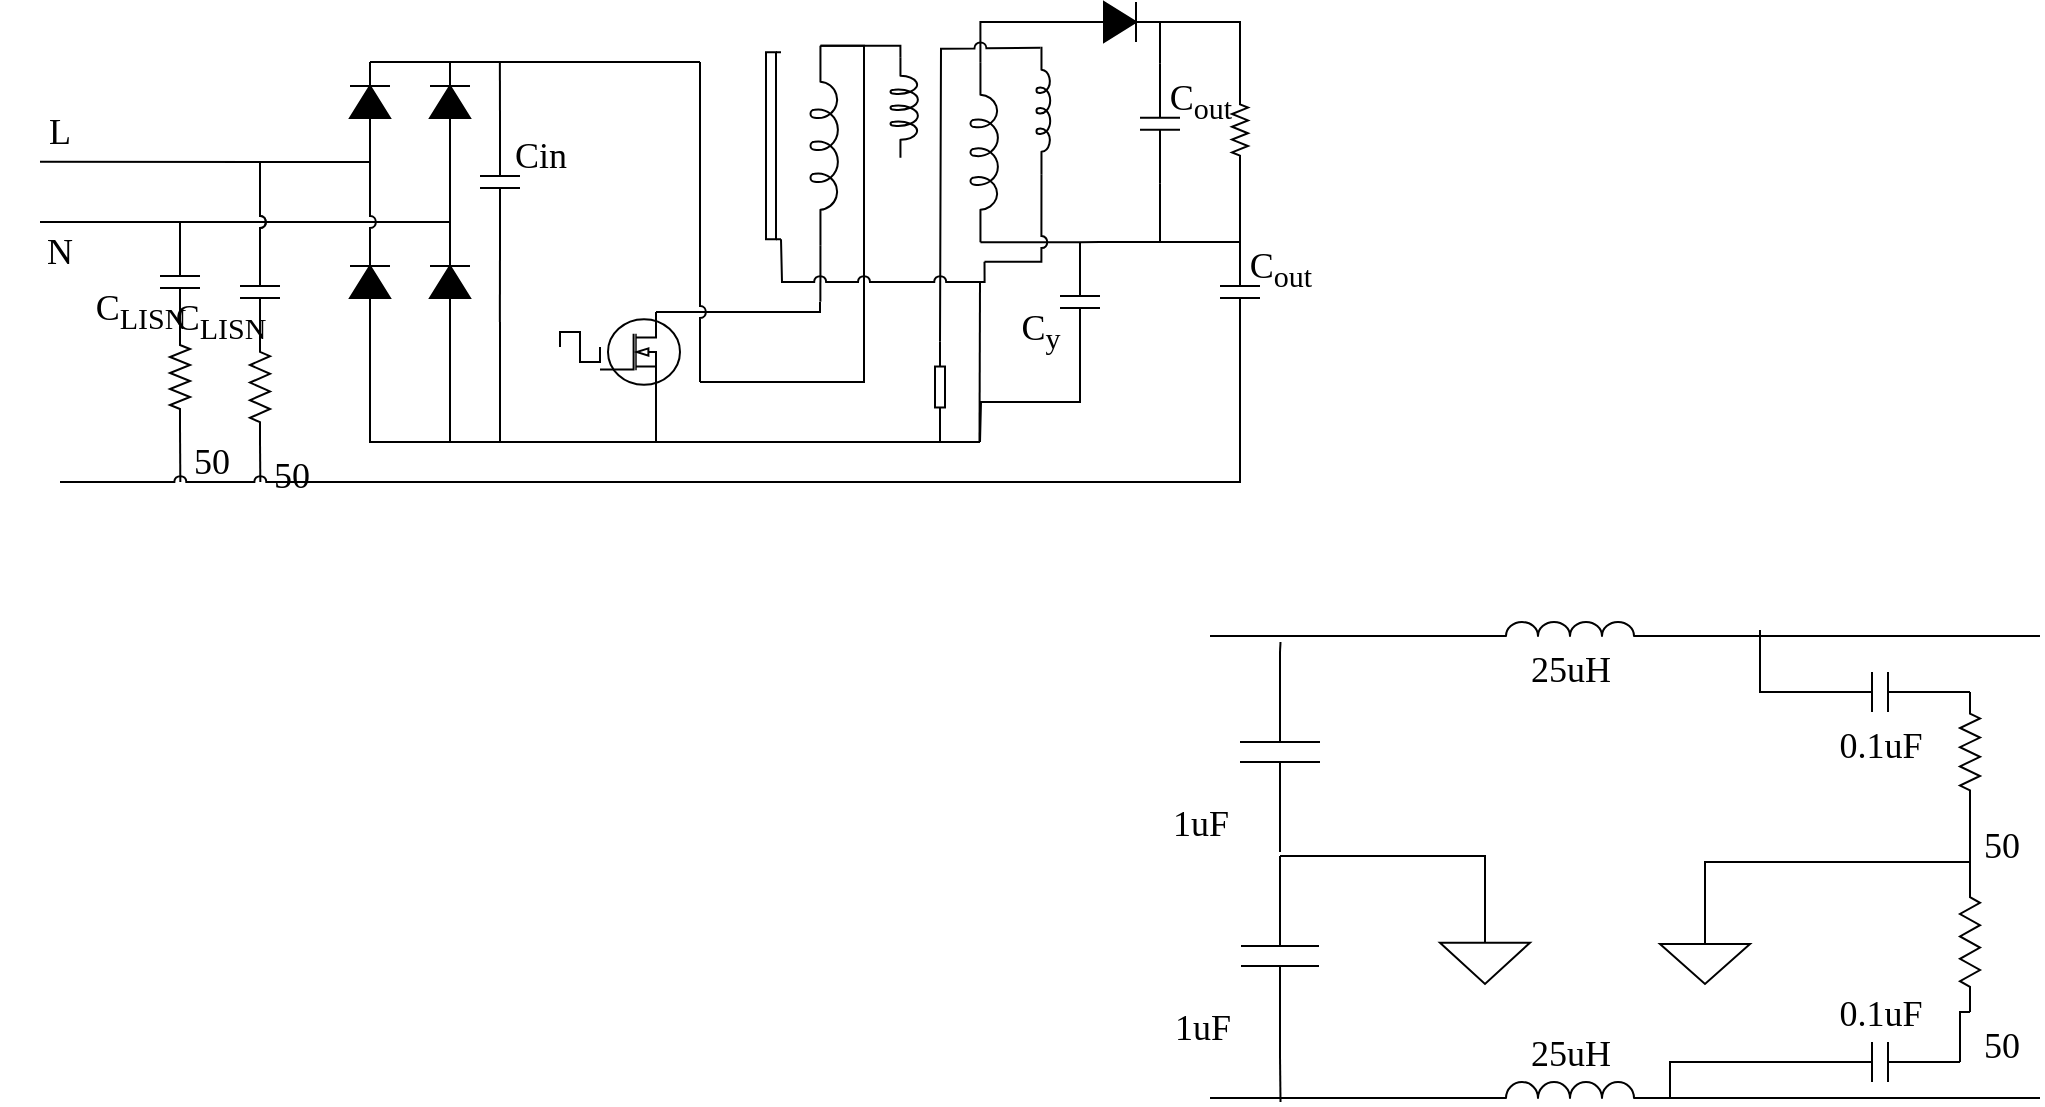 <mxfile version="16.0.3" type="github"><diagram name="Page-1" id="7e0a89b8-554c-2b80-1dc8-d5c74ca68de4"><mxGraphModel dx="1160" dy="646" grid="1" gridSize="10" guides="1" tooltips="1" connect="1" arrows="1" fold="1" page="1" pageScale="1" pageWidth="1100" pageHeight="850" background="none" math="0" shadow="0"><root><mxCell id="0"/><mxCell id="1" parent="0"/><mxCell id="feGtU5ZcAYylaaCtLsXj-39" style="edgeStyle=orthogonalEdgeStyle;rounded=0;orthogonalLoop=1;jettySize=auto;html=1;exitX=0;exitY=0.5;exitDx=0;exitDy=0;exitPerimeter=0;entryX=0;entryY=0.5;entryDx=0;entryDy=0;entryPerimeter=0;endArrow=none;endFill=0;fontFamily=Times New Roman;fontSize=18;horizontal=0;labelPosition=center;verticalLabelPosition=top;align=center;verticalAlign=bottom;" edge="1" parent="1" target="feGtU5ZcAYylaaCtLsXj-42"><mxGeometry relative="1" as="geometry"><mxPoint x="1010" y="445" as="sourcePoint"/></mxGeometry></mxCell><mxCell id="feGtU5ZcAYylaaCtLsXj-65" style="edgeStyle=orthogonalEdgeStyle;rounded=0;orthogonalLoop=1;jettySize=auto;html=1;exitX=1;exitY=0.5;exitDx=0;exitDy=0;exitPerimeter=0;fontFamily=Times New Roman;fontSize=18;endArrow=none;endFill=0;labelPosition=center;verticalLabelPosition=top;align=center;verticalAlign=bottom;" edge="1" parent="1"><mxGeometry relative="1" as="geometry"><mxPoint x="910" y="414" as="targetPoint"/><mxPoint x="930" y="445" as="sourcePoint"/><Array as="points"><mxPoint x="910" y="445"/><mxPoint x="910" y="421"/></Array></mxGeometry></mxCell><mxCell id="feGtU5ZcAYylaaCtLsXj-41" style="edgeStyle=orthogonalEdgeStyle;rounded=0;orthogonalLoop=1;jettySize=auto;html=1;exitX=1;exitY=0.5;exitDx=0;exitDy=0;exitPerimeter=0;entryX=0;entryY=0.5;entryDx=0;entryDy=0;entryPerimeter=0;endArrow=none;endFill=0;fontFamily=Times New Roman;fontSize=18;horizontal=0;labelPosition=center;verticalLabelPosition=top;align=center;verticalAlign=bottom;" edge="1" parent="1" source="feGtU5ZcAYylaaCtLsXj-42" target="feGtU5ZcAYylaaCtLsXj-44"><mxGeometry relative="1" as="geometry"/></mxCell><mxCell id="feGtU5ZcAYylaaCtLsXj-42" value="50" style="pointerEvents=1;verticalLabelPosition=bottom;shadow=0;dashed=0;align=left;html=1;verticalAlign=top;shape=mxgraph.electrical.resistors.resistor_2;rotation=90;fontFamily=Times New Roman;fontSize=18;labelPosition=right;horizontal=0;" vertex="1" parent="1"><mxGeometry x="985" y="470" width="60" height="10" as="geometry"/></mxCell><mxCell id="feGtU5ZcAYylaaCtLsXj-43" style="edgeStyle=orthogonalEdgeStyle;rounded=0;orthogonalLoop=1;jettySize=auto;html=1;exitX=1;exitY=0.5;exitDx=0;exitDy=0;exitPerimeter=0;entryX=0;entryY=0.5;entryDx=0;entryDy=0;entryPerimeter=0;endArrow=none;endFill=0;fontFamily=Times New Roman;fontSize=18;horizontal=0;labelPosition=center;verticalLabelPosition=top;align=center;verticalAlign=bottom;" edge="1" parent="1" source="feGtU5ZcAYylaaCtLsXj-44"><mxGeometry relative="1" as="geometry"><mxPoint x="1010" y="630" as="targetPoint"/></mxGeometry></mxCell><mxCell id="feGtU5ZcAYylaaCtLsXj-44" value="50" style="pointerEvents=1;verticalLabelPosition=bottom;shadow=0;dashed=0;align=left;html=1;verticalAlign=top;shape=mxgraph.electrical.resistors.resistor_2;rotation=90;fontFamily=Times New Roman;fontSize=18;horizontal=0;labelPosition=right;" vertex="1" parent="1"><mxGeometry x="980" y="565" width="70" height="10" as="geometry"/></mxCell><mxCell id="feGtU5ZcAYylaaCtLsXj-45" style="edgeStyle=orthogonalEdgeStyle;rounded=0;orthogonalLoop=1;jettySize=auto;html=1;exitX=1;exitY=1;exitDx=0;exitDy=0;exitPerimeter=0;entryX=1;entryY=0.5;entryDx=0;entryDy=0;entryPerimeter=0;endArrow=none;endFill=0;fontFamily=Times New Roman;fontSize=18;labelPosition=center;verticalLabelPosition=top;align=center;verticalAlign=bottom;" edge="1" parent="1" source="feGtU5ZcAYylaaCtLsXj-48"><mxGeometry relative="1" as="geometry"><Array as="points"><mxPoint x="865" y="630"/></Array><mxPoint x="930" y="630" as="targetPoint"/></mxGeometry></mxCell><mxCell id="feGtU5ZcAYylaaCtLsXj-47" style="edgeStyle=orthogonalEdgeStyle;rounded=0;orthogonalLoop=1;jettySize=auto;html=1;fontFamily=Times New Roman;fontSize=18;endArrow=none;endFill=0;labelPosition=center;verticalLabelPosition=top;align=center;verticalAlign=bottom;" edge="1" parent="1"><mxGeometry relative="1" as="geometry"><mxPoint x="635" y="648" as="targetPoint"/><Array as="points"/><mxPoint x="750" y="648" as="sourcePoint"/></mxGeometry></mxCell><mxCell id="feGtU5ZcAYylaaCtLsXj-67" style="edgeStyle=orthogonalEdgeStyle;rounded=0;orthogonalLoop=1;jettySize=auto;html=1;exitX=0;exitY=1;exitDx=0;exitDy=0;exitPerimeter=0;fontFamily=Times New Roman;fontSize=18;endArrow=none;endFill=0;labelPosition=center;verticalLabelPosition=top;align=center;verticalAlign=bottom;" edge="1" parent="1" source="feGtU5ZcAYylaaCtLsXj-48"><mxGeometry relative="1" as="geometry"><mxPoint x="750" y="648.174" as="targetPoint"/></mxGeometry></mxCell><mxCell id="feGtU5ZcAYylaaCtLsXj-71" style="edgeStyle=orthogonalEdgeStyle;rounded=0;orthogonalLoop=1;jettySize=auto;html=1;exitX=1;exitY=1;exitDx=0;exitDy=0;exitPerimeter=0;fontFamily=Times New Roman;fontSize=18;endArrow=none;endFill=0;labelPosition=center;verticalLabelPosition=top;align=center;verticalAlign=bottom;" edge="1" parent="1" source="feGtU5ZcAYylaaCtLsXj-48"><mxGeometry relative="1" as="geometry"><mxPoint x="1050" y="648" as="targetPoint"/><Array as="points"><mxPoint x="1050" y="648"/></Array></mxGeometry></mxCell><mxCell id="feGtU5ZcAYylaaCtLsXj-48" value="25uH" style="pointerEvents=1;verticalLabelPosition=top;shadow=0;dashed=0;align=center;html=1;verticalAlign=bottom;shape=mxgraph.electrical.inductors.inductor_3;fontFamily=Times New Roman;fontSize=18;rotation=0;labelPosition=center;" vertex="1" parent="1"><mxGeometry x="765" y="640" width="100" height="8" as="geometry"/></mxCell><mxCell id="feGtU5ZcAYylaaCtLsXj-49" style="edgeStyle=orthogonalEdgeStyle;rounded=0;orthogonalLoop=1;jettySize=auto;html=1;exitX=1;exitY=1;exitDx=0;exitDy=0;exitPerimeter=0;entryX=0;entryY=0.5;entryDx=0;entryDy=0;entryPerimeter=0;endArrow=none;endFill=0;fontFamily=Times New Roman;fontSize=18;labelPosition=center;verticalLabelPosition=top;align=center;verticalAlign=bottom;" edge="1" parent="1" source="feGtU5ZcAYylaaCtLsXj-52"><mxGeometry relative="1" as="geometry"><Array as="points"><mxPoint x="885" y="417"/></Array><mxPoint x="955" y="417" as="targetPoint"/></mxGeometry></mxCell><mxCell id="feGtU5ZcAYylaaCtLsXj-51" style="edgeStyle=orthogonalEdgeStyle;rounded=0;orthogonalLoop=1;jettySize=auto;html=1;exitX=0;exitY=1;exitDx=0;exitDy=0;exitPerimeter=0;fontFamily=Times New Roman;fontSize=18;endArrow=none;endFill=0;labelPosition=center;verticalLabelPosition=top;align=center;verticalAlign=bottom;" edge="1" parent="1" source="feGtU5ZcAYylaaCtLsXj-52"><mxGeometry relative="1" as="geometry"><mxPoint x="635" y="417" as="targetPoint"/><Array as="points"><mxPoint x="725" y="417"/><mxPoint x="725" y="417"/></Array></mxGeometry></mxCell><mxCell id="feGtU5ZcAYylaaCtLsXj-52" value="25uH" style="pointerEvents=1;verticalLabelPosition=bottom;shadow=0;dashed=0;align=center;html=1;verticalAlign=top;shape=mxgraph.electrical.inductors.inductor_3;fontFamily=Times New Roman;fontSize=18;labelPosition=center;" vertex="1" parent="1"><mxGeometry x="765" y="410" width="100" height="7" as="geometry"/></mxCell><mxCell id="feGtU5ZcAYylaaCtLsXj-56" style="edgeStyle=orthogonalEdgeStyle;rounded=0;orthogonalLoop=1;jettySize=auto;html=1;exitX=0;exitY=0.5;exitDx=0;exitDy=0;exitPerimeter=0;endArrow=none;endFill=0;fontFamily=Times New Roman;fontSize=18;entryX=0.5;entryY=0;entryDx=0;entryDy=0;entryPerimeter=0;labelPosition=center;verticalLabelPosition=top;align=center;verticalAlign=bottom;" edge="1" parent="1" source="feGtU5ZcAYylaaCtLsXj-64" target="feGtU5ZcAYylaaCtLsXj-59"><mxGeometry relative="1" as="geometry"><mxPoint x="955" y="517" as="sourcePoint"/><mxPoint x="800" y="560" as="targetPoint"/><Array as="points"><mxPoint x="773" y="527"/></Array></mxGeometry></mxCell><mxCell id="feGtU5ZcAYylaaCtLsXj-57" style="edgeStyle=orthogonalEdgeStyle;rounded=0;orthogonalLoop=1;jettySize=auto;html=1;exitX=0;exitY=0.5;exitDx=0;exitDy=0;exitPerimeter=0;endArrow=none;endFill=0;fontFamily=Times New Roman;fontSize=18;horizontal=0;labelPosition=center;verticalLabelPosition=top;align=center;verticalAlign=bottom;" edge="1" parent="1"><mxGeometry relative="1" as="geometry"><mxPoint x="1050" y="417" as="targetPoint"/><mxPoint x="955" y="417" as="sourcePoint"/></mxGeometry></mxCell><mxCell id="feGtU5ZcAYylaaCtLsXj-59" value="" style="pointerEvents=1;verticalLabelPosition=top;shadow=0;dashed=0;align=center;html=1;verticalAlign=bottom;shape=mxgraph.electrical.signal_sources.signal_ground;fontFamily=Times New Roman;fontSize=18;labelPosition=center;" vertex="1" parent="1"><mxGeometry x="750" y="560" width="45" height="31" as="geometry"/></mxCell><mxCell id="feGtU5ZcAYylaaCtLsXj-70" style="edgeStyle=orthogonalEdgeStyle;rounded=0;orthogonalLoop=1;jettySize=auto;html=1;exitX=0.5;exitY=0;exitDx=0;exitDy=0;exitPerimeter=0;entryX=0;entryY=0.5;entryDx=0;entryDy=0;entryPerimeter=0;fontFamily=Times New Roman;fontSize=18;endArrow=none;endFill=0;labelPosition=center;verticalLabelPosition=top;align=center;verticalAlign=bottom;" edge="1" parent="1" source="feGtU5ZcAYylaaCtLsXj-61" target="feGtU5ZcAYylaaCtLsXj-44"><mxGeometry relative="1" as="geometry"><Array as="points"><mxPoint x="883" y="530"/><mxPoint x="1015" y="530"/></Array></mxGeometry></mxCell><mxCell id="feGtU5ZcAYylaaCtLsXj-61" value="" style="pointerEvents=1;verticalLabelPosition=top;shadow=0;dashed=0;align=center;html=1;verticalAlign=bottom;shape=mxgraph.electrical.signal_sources.signal_ground;fontFamily=Times New Roman;fontSize=18;labelPosition=center;" vertex="1" parent="1"><mxGeometry x="860" y="561" width="45" height="30" as="geometry"/></mxCell><mxCell id="feGtU5ZcAYylaaCtLsXj-69" style="edgeStyle=orthogonalEdgeStyle;rounded=0;orthogonalLoop=1;jettySize=auto;html=1;exitX=0;exitY=0.5;exitDx=0;exitDy=0;exitPerimeter=0;fontFamily=Times New Roman;fontSize=18;endArrow=none;endFill=0;labelPosition=center;verticalLabelPosition=top;align=center;verticalAlign=bottom;" edge="1" parent="1" source="feGtU5ZcAYylaaCtLsXj-63"><mxGeometry relative="1" as="geometry"><mxPoint x="670.261" y="420" as="targetPoint"/></mxGeometry></mxCell><mxCell id="feGtU5ZcAYylaaCtLsXj-63" value="1uF" style="pointerEvents=1;verticalLabelPosition=top;shadow=0;dashed=0;align=center;html=1;verticalAlign=bottom;shape=mxgraph.electrical.capacitors.capacitor_1;rotation=90;horizontal=0;labelPosition=center;fontFamily=Times New Roman;fontSize=18;" vertex="1" parent="1"><mxGeometry x="620" y="455" width="100" height="40" as="geometry"/></mxCell><mxCell id="feGtU5ZcAYylaaCtLsXj-68" style="edgeStyle=orthogonalEdgeStyle;rounded=0;orthogonalLoop=1;jettySize=auto;html=1;exitX=1;exitY=0.5;exitDx=0;exitDy=0;exitPerimeter=0;fontFamily=Times New Roman;fontSize=18;endArrow=none;endFill=0;labelPosition=center;verticalLabelPosition=top;align=center;verticalAlign=bottom;" edge="1" parent="1" source="feGtU5ZcAYylaaCtLsXj-64"><mxGeometry relative="1" as="geometry"><mxPoint x="670.261" y="650" as="targetPoint"/></mxGeometry></mxCell><mxCell id="feGtU5ZcAYylaaCtLsXj-64" value="1uF" style="pointerEvents=1;verticalLabelPosition=top;shadow=0;dashed=0;align=center;html=1;verticalAlign=bottom;shape=mxgraph.electrical.capacitors.capacitor_1;rotation=90;labelPosition=center;horizontal=0;fontFamily=Times New Roman;fontSize=18;" vertex="1" parent="1"><mxGeometry x="620" y="557.5" width="100" height="39" as="geometry"/></mxCell><mxCell id="feGtU5ZcAYylaaCtLsXj-72" value="0.1uF" style="pointerEvents=1;verticalLabelPosition=bottom;shadow=0;dashed=0;align=center;html=1;verticalAlign=top;shape=mxgraph.electrical.capacitors.capacitor_1;rotation=0;fontFamily=Times New Roman;fontSize=18;horizontal=1;labelPosition=center;" vertex="1" parent="1"><mxGeometry x="930" y="435" width="80" height="20" as="geometry"/></mxCell><mxCell id="feGtU5ZcAYylaaCtLsXj-73" value="0.1uF" style="pointerEvents=1;verticalLabelPosition=top;shadow=0;dashed=0;align=center;html=1;verticalAlign=bottom;shape=mxgraph.electrical.capacitors.capacitor_1;rotation=0;fontFamily=Times New Roman;fontSize=18;horizontal=1;labelPosition=center;" vertex="1" parent="1"><mxGeometry x="930" y="620" width="80" height="20" as="geometry"/></mxCell><mxCell id="feGtU5ZcAYylaaCtLsXj-141" style="edgeStyle=orthogonalEdgeStyle;rounded=0;jumpStyle=arc;orthogonalLoop=1;jettySize=auto;html=1;exitX=1;exitY=0.5;exitDx=0;exitDy=0;exitPerimeter=0;fontFamily=Times New Roman;fontSize=18;endArrow=none;endFill=0;" edge="1" parent="1" source="feGtU5ZcAYylaaCtLsXj-74"><mxGeometry relative="1" as="geometry"><mxPoint x="120.167" y="340" as="targetPoint"/></mxGeometry></mxCell><mxCell id="feGtU5ZcAYylaaCtLsXj-74" value="50" style="pointerEvents=1;verticalLabelPosition=bottom;shadow=0;dashed=0;align=left;html=1;verticalAlign=top;shape=mxgraph.electrical.resistors.resistor_2;rotation=90;fontFamily=Times New Roman;fontSize=18;labelPosition=right;horizontal=0;" vertex="1" parent="1"><mxGeometry x="95" y="282.5" width="50" height="10" as="geometry"/></mxCell><mxCell id="feGtU5ZcAYylaaCtLsXj-140" style="edgeStyle=orthogonalEdgeStyle;rounded=0;jumpStyle=arc;orthogonalLoop=1;jettySize=auto;html=1;exitX=1;exitY=0.5;exitDx=0;exitDy=0;exitPerimeter=0;fontFamily=Times New Roman;fontSize=18;endArrow=none;endFill=0;" edge="1" parent="1" source="feGtU5ZcAYylaaCtLsXj-75"><mxGeometry relative="1" as="geometry"><mxPoint x="160.167" y="340" as="targetPoint"/></mxGeometry></mxCell><mxCell id="feGtU5ZcAYylaaCtLsXj-75" value="50" style="pointerEvents=1;verticalLabelPosition=bottom;shadow=0;dashed=0;align=left;html=1;verticalAlign=top;shape=mxgraph.electrical.resistors.resistor_2;rotation=90;fontFamily=Times New Roman;fontSize=18;horizontal=0;labelPosition=right;" vertex="1" parent="1"><mxGeometry x="132.5" y="287.5" width="55" height="10" as="geometry"/></mxCell><mxCell id="feGtU5ZcAYylaaCtLsXj-86" style="edgeStyle=orthogonalEdgeStyle;rounded=0;orthogonalLoop=1;jettySize=auto;html=1;exitX=0;exitY=0.5;exitDx=0;exitDy=0;exitPerimeter=0;fontFamily=Times New Roman;fontSize=18;endArrow=none;endFill=0;" edge="1" parent="1" source="feGtU5ZcAYylaaCtLsXj-76"><mxGeometry relative="1" as="geometry"><mxPoint x="120.296" y="210.185" as="targetPoint"/></mxGeometry></mxCell><mxCell id="feGtU5ZcAYylaaCtLsXj-91" style="edgeStyle=orthogonalEdgeStyle;rounded=0;orthogonalLoop=1;jettySize=auto;html=1;exitX=0;exitY=0.5;exitDx=0;exitDy=0;exitPerimeter=0;fontFamily=Times New Roman;fontSize=18;endArrow=none;endFill=0;jumpStyle=arc;" edge="1" parent="1" source="feGtU5ZcAYylaaCtLsXj-76" target="feGtU5ZcAYylaaCtLsXj-79"><mxGeometry relative="1" as="geometry"><Array as="points"><mxPoint x="255" y="210"/></Array></mxGeometry></mxCell><mxCell id="feGtU5ZcAYylaaCtLsXj-76" value="C&lt;sub&gt;LISN&lt;/sub&gt;" style="pointerEvents=1;verticalLabelPosition=top;shadow=0;dashed=0;align=center;html=1;verticalAlign=bottom;shape=mxgraph.electrical.capacitors.capacitor_1;rotation=90;fontFamily=Times New Roman;fontSize=18;horizontal=0;labelPosition=center;" vertex="1" parent="1"><mxGeometry x="90" y="230" width="60" height="20" as="geometry"/></mxCell><mxCell id="feGtU5ZcAYylaaCtLsXj-83" style="edgeStyle=orthogonalEdgeStyle;rounded=0;orthogonalLoop=1;jettySize=auto;html=1;exitX=0;exitY=0.5;exitDx=0;exitDy=0;exitPerimeter=0;fontFamily=Times New Roman;fontSize=18;endArrow=none;endFill=0;jumpStyle=arc;" edge="1" parent="1" source="feGtU5ZcAYylaaCtLsXj-77"><mxGeometry relative="1" as="geometry"><mxPoint x="50" y="179.815" as="targetPoint"/><Array as="points"><mxPoint x="130" y="180"/><mxPoint x="130" y="180"/></Array></mxGeometry></mxCell><mxCell id="feGtU5ZcAYylaaCtLsXj-77" value="C&lt;sub&gt;LISN&lt;/sub&gt;" style="pointerEvents=1;verticalLabelPosition=top;shadow=0;dashed=0;align=center;html=1;verticalAlign=bottom;shape=mxgraph.electrical.capacitors.capacitor_1;rotation=90;fontFamily=Times New Roman;fontSize=18;horizontal=0;labelPosition=center;" vertex="1" parent="1"><mxGeometry x="130" y="235" width="60" height="20" as="geometry"/></mxCell><mxCell id="feGtU5ZcAYylaaCtLsXj-89" style="edgeStyle=orthogonalEdgeStyle;rounded=0;orthogonalLoop=1;jettySize=auto;html=1;exitX=0;exitY=0.5;exitDx=0;exitDy=0;exitPerimeter=0;entryX=0;entryY=0.5;entryDx=0;entryDy=0;entryPerimeter=0;fontFamily=Times New Roman;fontSize=18;endArrow=none;endFill=0;jumpStyle=arc;" edge="1" parent="1" source="feGtU5ZcAYylaaCtLsXj-78" target="feGtU5ZcAYylaaCtLsXj-77"><mxGeometry relative="1" as="geometry"><Array as="points"><mxPoint x="215" y="180"/></Array></mxGeometry></mxCell><mxCell id="feGtU5ZcAYylaaCtLsXj-90" style="edgeStyle=orthogonalEdgeStyle;rounded=0;orthogonalLoop=1;jettySize=auto;html=1;exitX=0;exitY=0.5;exitDx=0;exitDy=0;exitPerimeter=0;entryX=1;entryY=0.5;entryDx=0;entryDy=0;entryPerimeter=0;fontFamily=Times New Roman;fontSize=18;endArrow=none;endFill=0;jumpStyle=arc;" edge="1" parent="1" source="feGtU5ZcAYylaaCtLsXj-78" target="feGtU5ZcAYylaaCtLsXj-80"><mxGeometry relative="1" as="geometry"/></mxCell><mxCell id="feGtU5ZcAYylaaCtLsXj-92" style="edgeStyle=orthogonalEdgeStyle;rounded=0;jumpStyle=arc;orthogonalLoop=1;jettySize=auto;html=1;exitX=1;exitY=0.5;exitDx=0;exitDy=0;exitPerimeter=0;fontFamily=Times New Roman;fontSize=18;endArrow=none;endFill=0;" edge="1" parent="1" source="feGtU5ZcAYylaaCtLsXj-78"><mxGeometry relative="1" as="geometry"><mxPoint x="380" y="130" as="targetPoint"/><Array as="points"><mxPoint x="250" y="130"/><mxPoint x="250" y="130"/></Array></mxGeometry></mxCell><mxCell id="feGtU5ZcAYylaaCtLsXj-78" value="" style="pointerEvents=1;fillColor=strokeColor;verticalLabelPosition=bottom;shadow=0;dashed=0;align=center;html=1;verticalAlign=top;shape=mxgraph.electrical.diodes.diode;fontFamily=Times New Roman;fontSize=18;rotation=-90;" vertex="1" parent="1"><mxGeometry x="195" y="140" width="40" height="20" as="geometry"/></mxCell><mxCell id="feGtU5ZcAYylaaCtLsXj-79" value="" style="pointerEvents=1;fillColor=strokeColor;verticalLabelPosition=bottom;shadow=0;dashed=0;align=center;html=1;verticalAlign=top;shape=mxgraph.electrical.diodes.diode;fontFamily=Times New Roman;fontSize=18;rotation=-90;" vertex="1" parent="1"><mxGeometry x="235" y="140" width="40" height="20" as="geometry"/></mxCell><mxCell id="feGtU5ZcAYylaaCtLsXj-93" style="edgeStyle=orthogonalEdgeStyle;rounded=0;jumpStyle=arc;orthogonalLoop=1;jettySize=auto;html=1;exitX=0;exitY=0.5;exitDx=0;exitDy=0;exitPerimeter=0;fontFamily=Times New Roman;fontSize=18;endArrow=none;endFill=0;" edge="1" parent="1" source="feGtU5ZcAYylaaCtLsXj-80"><mxGeometry relative="1" as="geometry"><mxPoint x="280" y="260" as="targetPoint"/><Array as="points"><mxPoint x="215" y="320"/><mxPoint x="280" y="320"/></Array></mxGeometry></mxCell><mxCell id="feGtU5ZcAYylaaCtLsXj-80" value="" style="pointerEvents=1;fillColor=strokeColor;verticalLabelPosition=bottom;shadow=0;dashed=0;align=center;html=1;verticalAlign=top;shape=mxgraph.electrical.diodes.diode;fontFamily=Times New Roman;fontSize=18;rotation=-90;" vertex="1" parent="1"><mxGeometry x="195" y="230" width="40" height="20" as="geometry"/></mxCell><mxCell id="feGtU5ZcAYylaaCtLsXj-88" style="edgeStyle=orthogonalEdgeStyle;rounded=0;orthogonalLoop=1;jettySize=auto;html=1;exitX=1;exitY=0.5;exitDx=0;exitDy=0;exitPerimeter=0;entryX=0;entryY=0.5;entryDx=0;entryDy=0;entryPerimeter=0;fontFamily=Times New Roman;fontSize=18;endArrow=none;endFill=0;" edge="1" parent="1" source="feGtU5ZcAYylaaCtLsXj-81" target="feGtU5ZcAYylaaCtLsXj-79"><mxGeometry relative="1" as="geometry"/></mxCell><mxCell id="feGtU5ZcAYylaaCtLsXj-97" style="edgeStyle=orthogonalEdgeStyle;rounded=0;jumpStyle=arc;orthogonalLoop=1;jettySize=auto;html=1;exitX=0;exitY=0.5;exitDx=0;exitDy=0;exitPerimeter=0;fontFamily=Times New Roman;fontSize=18;endArrow=none;endFill=0;" edge="1" parent="1" source="feGtU5ZcAYylaaCtLsXj-81"><mxGeometry relative="1" as="geometry"><mxPoint x="255" y="320" as="targetPoint"/></mxGeometry></mxCell><mxCell id="feGtU5ZcAYylaaCtLsXj-81" value="" style="pointerEvents=1;fillColor=strokeColor;verticalLabelPosition=bottom;shadow=0;dashed=0;align=center;html=1;verticalAlign=top;shape=mxgraph.electrical.diodes.diode;fontFamily=Times New Roman;fontSize=18;rotation=-90;" vertex="1" parent="1"><mxGeometry x="235" y="230" width="40" height="20" as="geometry"/></mxCell><mxCell id="feGtU5ZcAYylaaCtLsXj-82" value="" style="endArrow=none;html=1;rounded=0;fontFamily=Times New Roman;fontSize=18;entryX=0;entryY=0.5;entryDx=0;entryDy=0;entryPerimeter=0;" edge="1" parent="1" target="feGtU5ZcAYylaaCtLsXj-76"><mxGeometry width="50" height="50" relative="1" as="geometry"><mxPoint x="50" y="210" as="sourcePoint"/><mxPoint x="450" y="290" as="targetPoint"/></mxGeometry></mxCell><mxCell id="feGtU5ZcAYylaaCtLsXj-84" value="L" style="text;html=1;strokeColor=none;fillColor=none;align=center;verticalAlign=middle;whiteSpace=wrap;rounded=0;fontFamily=Times New Roman;fontSize=18;" vertex="1" parent="1"><mxGeometry x="30" y="150" width="60" height="30" as="geometry"/></mxCell><mxCell id="feGtU5ZcAYylaaCtLsXj-85" value="N" style="text;html=1;strokeColor=none;fillColor=none;align=center;verticalAlign=middle;whiteSpace=wrap;rounded=0;fontFamily=Times New Roman;fontSize=18;" vertex="1" parent="1"><mxGeometry x="30" y="210" width="60" height="30" as="geometry"/></mxCell><mxCell id="feGtU5ZcAYylaaCtLsXj-95" style="edgeStyle=orthogonalEdgeStyle;rounded=0;jumpStyle=arc;orthogonalLoop=1;jettySize=auto;html=1;exitX=0;exitY=0.5;exitDx=0;exitDy=0;exitPerimeter=0;fontFamily=Times New Roman;fontSize=18;endArrow=none;endFill=0;" edge="1" parent="1" source="feGtU5ZcAYylaaCtLsXj-94"><mxGeometry relative="1" as="geometry"><mxPoint x="279.936" y="130" as="targetPoint"/></mxGeometry></mxCell><mxCell id="feGtU5ZcAYylaaCtLsXj-96" style="edgeStyle=orthogonalEdgeStyle;rounded=0;jumpStyle=arc;orthogonalLoop=1;jettySize=auto;html=1;exitX=1;exitY=0.5;exitDx=0;exitDy=0;exitPerimeter=0;fontFamily=Times New Roman;fontSize=18;endArrow=none;endFill=0;" edge="1" parent="1" source="feGtU5ZcAYylaaCtLsXj-94"><mxGeometry relative="1" as="geometry"><mxPoint x="279.936" y="260" as="targetPoint"/></mxGeometry></mxCell><mxCell id="feGtU5ZcAYylaaCtLsXj-94" value="Cin" style="pointerEvents=1;verticalLabelPosition=bottom;shadow=0;dashed=0;align=center;html=1;verticalAlign=top;shape=mxgraph.electrical.capacitors.capacitor_1;rotation=90;fontFamily=Times New Roman;fontSize=18;horizontal=0;labelPosition=center;" vertex="1" parent="1"><mxGeometry x="250" y="180" width="60" height="20" as="geometry"/></mxCell><mxCell id="feGtU5ZcAYylaaCtLsXj-98" style="edgeStyle=orthogonalEdgeStyle;rounded=0;orthogonalLoop=1;jettySize=auto;html=1;exitX=0;exitY=0.645;exitDx=0;exitDy=0;exitPerimeter=0;entryX=0;entryY=0.645;entryDx=0;entryDy=0;entryPerimeter=0;endArrow=none;endFill=0;" edge="1" parent="1" source="feGtU5ZcAYylaaCtLsXj-101" target="feGtU5ZcAYylaaCtLsXj-106"><mxGeometry relative="1" as="geometry"><Array as="points"><mxPoint x="480.25" y="121.87"/></Array></mxGeometry></mxCell><mxCell id="feGtU5ZcAYylaaCtLsXj-99" style="edgeStyle=orthogonalEdgeStyle;rounded=0;orthogonalLoop=1;jettySize=auto;html=1;exitX=1;exitY=0.645;exitDx=0;exitDy=0;exitPerimeter=0;endArrow=none;endFill=0;" edge="1" parent="1" source="feGtU5ZcAYylaaCtLsXj-101"><mxGeometry relative="1" as="geometry"><mxPoint x="440" y="250" as="targetPoint"/><Array as="points"><mxPoint x="440.25" y="249.87"/><mxPoint x="440.25" y="249.87"/></Array></mxGeometry></mxCell><mxCell id="feGtU5ZcAYylaaCtLsXj-100" style="edgeStyle=orthogonalEdgeStyle;rounded=0;orthogonalLoop=1;jettySize=auto;html=1;exitX=0;exitY=0.645;exitDx=0;exitDy=0;exitPerimeter=0;endArrow=none;endFill=0;" edge="1" parent="1" source="feGtU5ZcAYylaaCtLsXj-101"><mxGeometry relative="1" as="geometry"><mxPoint x="459" y="290" as="targetPoint"/><Array as="points"><mxPoint x="462" y="122"/></Array></mxGeometry></mxCell><mxCell id="feGtU5ZcAYylaaCtLsXj-101" value="" style="pointerEvents=1;verticalLabelPosition=bottom;shadow=0;dashed=0;align=center;html=1;verticalAlign=top;shape=mxgraph.electrical.inductors.inductor_5;rotation=90;" vertex="1" parent="1"><mxGeometry x="392.25" y="164.87" width="100" height="14" as="geometry"/></mxCell><mxCell id="feGtU5ZcAYylaaCtLsXj-102" style="edgeStyle=orthogonalEdgeStyle;rounded=0;orthogonalLoop=1;jettySize=auto;html=1;exitX=1;exitY=0.645;exitDx=0;exitDy=0;exitPerimeter=0;endArrow=none;endFill=0;" edge="1" parent="1" source="feGtU5ZcAYylaaCtLsXj-104"><mxGeometry relative="1" as="geometry"><mxPoint x="580" y="220" as="targetPoint"/><Array as="points"><mxPoint x="570" y="220"/><mxPoint x="570" y="220"/></Array></mxGeometry></mxCell><mxCell id="feGtU5ZcAYylaaCtLsXj-103" style="edgeStyle=orthogonalEdgeStyle;rounded=0;orthogonalLoop=1;jettySize=auto;html=1;exitX=0;exitY=0.645;exitDx=0;exitDy=0;exitPerimeter=0;endArrow=none;endFill=0;" edge="1" parent="1" source="feGtU5ZcAYylaaCtLsXj-104"><mxGeometry relative="1" as="geometry"><mxPoint x="582" y="110" as="targetPoint"/><Array as="points"><mxPoint x="520" y="110"/></Array></mxGeometry></mxCell><mxCell id="feGtU5ZcAYylaaCtLsXj-104" value="" style="pointerEvents=1;verticalLabelPosition=bottom;shadow=0;dashed=0;align=center;html=1;verticalAlign=top;shape=mxgraph.electrical.inductors.inductor_5;rotation=90;" vertex="1" parent="1"><mxGeometry x="477.25" y="168.12" width="90" height="14" as="geometry"/></mxCell><mxCell id="feGtU5ZcAYylaaCtLsXj-105" style="edgeStyle=orthogonalEdgeStyle;rounded=0;orthogonalLoop=1;jettySize=auto;html=1;exitX=1;exitY=0.645;exitDx=0;exitDy=0;exitPerimeter=0;endArrow=none;endFill=0;entryX=1;entryY=0.645;entryDx=0;entryDy=0;entryPerimeter=0;" edge="1" parent="1" source="feGtU5ZcAYylaaCtLsXj-106" target="feGtU5ZcAYylaaCtLsXj-106"><mxGeometry relative="1" as="geometry"><mxPoint x="480.25" y="199.87" as="targetPoint"/></mxGeometry></mxCell><mxCell id="feGtU5ZcAYylaaCtLsXj-106" value="" style="pointerEvents=1;verticalLabelPosition=bottom;shadow=0;dashed=0;align=center;html=1;verticalAlign=top;shape=mxgraph.electrical.inductors.inductor_5;rotation=90;" vertex="1" parent="1"><mxGeometry x="457.25" y="145.87" width="50" height="14" as="geometry"/></mxCell><mxCell id="feGtU5ZcAYylaaCtLsXj-107" style="edgeStyle=orthogonalEdgeStyle;rounded=0;orthogonalLoop=1;jettySize=auto;html=1;exitX=0;exitY=0.645;exitDx=0;exitDy=0;exitPerimeter=0;endArrow=none;endFill=0;jumpStyle=arc;" edge="1" parent="1"><mxGeometry relative="1" as="geometry"><mxPoint x="500" y="269.87" as="targetPoint"/><mxPoint x="550.22" y="122.87" as="sourcePoint"/></mxGeometry></mxCell><mxCell id="feGtU5ZcAYylaaCtLsXj-108" style="edgeStyle=orthogonalEdgeStyle;rounded=0;orthogonalLoop=1;jettySize=auto;html=1;exitX=0;exitY=1;exitDx=0;exitDy=0;exitPerimeter=0;endArrow=none;endFill=0;jumpStyle=arc;" edge="1" parent="1" source="feGtU5ZcAYylaaCtLsXj-109"><mxGeometry relative="1" as="geometry"><mxPoint x="522.25" y="229.87" as="targetPoint"/><Array as="points"><mxPoint x="421" y="230"/><mxPoint x="421" y="230"/><mxPoint x="421" y="240"/><mxPoint x="522" y="240"/></Array></mxGeometry></mxCell><mxCell id="feGtU5ZcAYylaaCtLsXj-109" value="" style="pointerEvents=1;verticalLabelPosition=bottom;shadow=0;dashed=0;align=center;html=1;verticalAlign=top;shape=mxgraph.electrical.inductors.inductor_1;rotation=-90;" vertex="1" parent="1"><mxGeometry x="370" y="168.12" width="93.5" height="7.5" as="geometry"/></mxCell><mxCell id="feGtU5ZcAYylaaCtLsXj-110" style="edgeStyle=orthogonalEdgeStyle;rounded=0;jumpStyle=arc;orthogonalLoop=1;jettySize=auto;html=1;exitX=1;exitY=0.645;exitDx=0;exitDy=0;exitPerimeter=0;endArrow=none;endFill=0;" edge="1" parent="1" source="feGtU5ZcAYylaaCtLsXj-111"><mxGeometry relative="1" as="geometry"><mxPoint x="522.25" y="229.87" as="targetPoint"/><Array as="points"><mxPoint x="551.25" y="229.87"/></Array></mxGeometry></mxCell><mxCell id="feGtU5ZcAYylaaCtLsXj-111" value="" style="pointerEvents=1;verticalLabelPosition=bottom;shadow=0;dashed=0;align=center;html=1;verticalAlign=top;shape=mxgraph.electrical.inductors.inductor_5;rotation=90;" vertex="1" parent="1"><mxGeometry x="519.75" y="150.87" width="64" height="7" as="geometry"/></mxCell><mxCell id="feGtU5ZcAYylaaCtLsXj-112" value="" style="endArrow=none;html=1;rounded=0;jumpStyle=arc;" edge="1" parent="1"><mxGeometry width="50" height="50" relative="1" as="geometry"><mxPoint x="519.75" y="320" as="sourcePoint"/><mxPoint x="520" y="240" as="targetPoint"/></mxGeometry></mxCell><mxCell id="feGtU5ZcAYylaaCtLsXj-116" style="edgeStyle=orthogonalEdgeStyle;rounded=0;jumpStyle=arc;orthogonalLoop=1;jettySize=auto;html=1;exitX=0.7;exitY=1;exitDx=0;exitDy=0;exitPerimeter=0;fontFamily=Times New Roman;fontSize=18;endArrow=none;endFill=0;" edge="1" parent="1" source="feGtU5ZcAYylaaCtLsXj-114"><mxGeometry relative="1" as="geometry"><mxPoint x="280" y="320" as="targetPoint"/><Array as="points"><mxPoint x="358" y="320"/></Array></mxGeometry></mxCell><mxCell id="feGtU5ZcAYylaaCtLsXj-117" style="edgeStyle=orthogonalEdgeStyle;rounded=0;jumpStyle=arc;orthogonalLoop=1;jettySize=auto;html=1;exitX=0.7;exitY=0;exitDx=0;exitDy=0;exitPerimeter=0;fontFamily=Times New Roman;fontSize=18;endArrow=none;endFill=0;" edge="1" parent="1" source="feGtU5ZcAYylaaCtLsXj-114"><mxGeometry relative="1" as="geometry"><mxPoint x="440" y="250" as="targetPoint"/><Array as="points"><mxPoint x="440" y="255"/></Array></mxGeometry></mxCell><mxCell id="feGtU5ZcAYylaaCtLsXj-121" style="edgeStyle=orthogonalEdgeStyle;rounded=0;jumpStyle=arc;orthogonalLoop=1;jettySize=auto;html=1;exitX=0.7;exitY=1;exitDx=0;exitDy=0;exitPerimeter=0;fontFamily=Times New Roman;fontSize=18;endArrow=none;endFill=0;" edge="1" parent="1" source="feGtU5ZcAYylaaCtLsXj-114"><mxGeometry relative="1" as="geometry"><mxPoint x="520" y="320" as="targetPoint"/><Array as="points"><mxPoint x="358" y="320"/></Array></mxGeometry></mxCell><mxCell id="feGtU5ZcAYylaaCtLsXj-114" value="" style="verticalLabelPosition=bottom;shadow=0;dashed=0;align=center;html=1;verticalAlign=top;shape=mxgraph.electrical.mosfets1.n-channel_mosfet_1;fontFamily=Times New Roman;fontSize=18;" vertex="1" parent="1"><mxGeometry x="330" y="255" width="40" height="40" as="geometry"/></mxCell><mxCell id="feGtU5ZcAYylaaCtLsXj-115" value="" style="pointerEvents=1;verticalLabelPosition=bottom;shadow=0;dashed=0;align=center;html=1;verticalAlign=top;shape=mxgraph.electrical.waveforms.square_wave;fontFamily=Times New Roman;fontSize=18;" vertex="1" parent="1"><mxGeometry x="310" y="265" width="20" height="15" as="geometry"/></mxCell><mxCell id="feGtU5ZcAYylaaCtLsXj-125" style="edgeStyle=orthogonalEdgeStyle;rounded=0;jumpStyle=arc;orthogonalLoop=1;jettySize=auto;html=1;exitX=0;exitY=0.5;exitDx=0;exitDy=0;exitPerimeter=0;fontFamily=Times New Roman;fontSize=18;endArrow=none;endFill=0;" edge="1" parent="1" source="feGtU5ZcAYylaaCtLsXj-122"><mxGeometry relative="1" as="geometry"><mxPoint x="500.01" y="320" as="targetPoint"/></mxGeometry></mxCell><mxCell id="feGtU5ZcAYylaaCtLsXj-126" style="edgeStyle=orthogonalEdgeStyle;rounded=0;jumpStyle=arc;orthogonalLoop=1;jettySize=auto;html=1;exitX=1;exitY=0.5;exitDx=0;exitDy=0;exitPerimeter=0;fontFamily=Times New Roman;fontSize=18;endArrow=none;endFill=0;" edge="1" parent="1" source="feGtU5ZcAYylaaCtLsXj-122"><mxGeometry relative="1" as="geometry"><mxPoint x="500.01" y="270" as="targetPoint"/></mxGeometry></mxCell><mxCell id="feGtU5ZcAYylaaCtLsXj-122" value="" style="pointerEvents=1;verticalLabelPosition=bottom;shadow=0;dashed=0;align=center;html=1;verticalAlign=top;shape=mxgraph.electrical.resistors.resistor_1;fontFamily=Times New Roman;fontSize=18;rotation=-90;" vertex="1" parent="1"><mxGeometry x="484" y="290" width="32" height="5" as="geometry"/></mxCell><mxCell id="feGtU5ZcAYylaaCtLsXj-129" value="" style="endArrow=none;html=1;rounded=0;fontFamily=Times New Roman;fontSize=18;jumpStyle=arc;" edge="1" parent="1"><mxGeometry width="50" height="50" relative="1" as="geometry"><mxPoint x="380" y="290" as="sourcePoint"/><mxPoint x="460" y="290" as="targetPoint"/></mxGeometry></mxCell><mxCell id="feGtU5ZcAYylaaCtLsXj-130" value="" style="endArrow=none;html=1;rounded=0;fontFamily=Times New Roman;fontSize=18;jumpStyle=arc;" edge="1" parent="1"><mxGeometry width="50" height="50" relative="1" as="geometry"><mxPoint x="380" y="290" as="sourcePoint"/><mxPoint x="380" y="130" as="targetPoint"/></mxGeometry></mxCell><mxCell id="feGtU5ZcAYylaaCtLsXj-133" style="edgeStyle=orthogonalEdgeStyle;rounded=0;jumpStyle=arc;orthogonalLoop=1;jettySize=auto;html=1;exitX=1;exitY=0.5;exitDx=0;exitDy=0;exitPerimeter=0;entryX=0;entryY=0.5;entryDx=0;entryDy=0;entryPerimeter=0;fontFamily=Times New Roman;fontSize=18;endArrow=none;endFill=0;" edge="1" parent="1" source="feGtU5ZcAYylaaCtLsXj-131" target="feGtU5ZcAYylaaCtLsXj-132"><mxGeometry relative="1" as="geometry"/></mxCell><mxCell id="feGtU5ZcAYylaaCtLsXj-131" value="" style="pointerEvents=1;fillColor=strokeColor;verticalLabelPosition=bottom;shadow=0;dashed=0;align=center;html=1;verticalAlign=top;shape=mxgraph.electrical.diodes.diode;fontFamily=Times New Roman;fontSize=18;rotation=0;" vertex="1" parent="1"><mxGeometry x="570" y="100" width="40" height="20" as="geometry"/></mxCell><mxCell id="feGtU5ZcAYylaaCtLsXj-134" style="edgeStyle=orthogonalEdgeStyle;rounded=0;jumpStyle=arc;orthogonalLoop=1;jettySize=auto;html=1;exitX=1;exitY=0.5;exitDx=0;exitDy=0;exitPerimeter=0;fontFamily=Times New Roman;fontSize=18;endArrow=none;endFill=0;" edge="1" parent="1" source="feGtU5ZcAYylaaCtLsXj-132"><mxGeometry relative="1" as="geometry"><mxPoint x="580" y="220" as="targetPoint"/><Array as="points"><mxPoint x="610" y="220"/></Array></mxGeometry></mxCell><mxCell id="feGtU5ZcAYylaaCtLsXj-132" value="C&lt;sub&gt;out&lt;/sub&gt;" style="pointerEvents=1;verticalLabelPosition=bottom;shadow=0;dashed=0;align=center;html=1;verticalAlign=top;shape=mxgraph.electrical.capacitors.capacitor_1;rotation=90;fontFamily=Times New Roman;fontSize=18;horizontal=0;labelPosition=center;" vertex="1" parent="1"><mxGeometry x="580" y="150.87" width="60" height="20" as="geometry"/></mxCell><mxCell id="feGtU5ZcAYylaaCtLsXj-136" style="edgeStyle=orthogonalEdgeStyle;rounded=0;jumpStyle=arc;orthogonalLoop=1;jettySize=auto;html=1;exitX=0;exitY=0.5;exitDx=0;exitDy=0;exitPerimeter=0;entryX=1;entryY=0.5;entryDx=0;entryDy=0;entryPerimeter=0;fontFamily=Times New Roman;fontSize=18;endArrow=none;endFill=0;" edge="1" parent="1" source="feGtU5ZcAYylaaCtLsXj-135" target="feGtU5ZcAYylaaCtLsXj-131"><mxGeometry relative="1" as="geometry"/></mxCell><mxCell id="feGtU5ZcAYylaaCtLsXj-137" style="edgeStyle=orthogonalEdgeStyle;rounded=0;jumpStyle=arc;orthogonalLoop=1;jettySize=auto;html=1;exitX=1;exitY=0.5;exitDx=0;exitDy=0;exitPerimeter=0;fontFamily=Times New Roman;fontSize=18;endArrow=none;endFill=0;" edge="1" parent="1" source="feGtU5ZcAYylaaCtLsXj-135"><mxGeometry relative="1" as="geometry"><mxPoint x="610" y="220" as="targetPoint"/><Array as="points"><mxPoint x="650" y="220"/></Array></mxGeometry></mxCell><mxCell id="feGtU5ZcAYylaaCtLsXj-135" value="" style="pointerEvents=1;verticalLabelPosition=bottom;shadow=0;dashed=0;align=center;html=1;verticalAlign=top;shape=mxgraph.electrical.resistors.resistor_2;fontFamily=Times New Roman;fontSize=18;rotation=90;" vertex="1" parent="1"><mxGeometry x="630" y="160" width="40" height="8" as="geometry"/></mxCell><mxCell id="feGtU5ZcAYylaaCtLsXj-138" value="C&lt;sub&gt;out&lt;/sub&gt;" style="pointerEvents=1;verticalLabelPosition=bottom;shadow=0;dashed=0;align=center;html=1;verticalAlign=top;shape=mxgraph.electrical.capacitors.capacitor_1;rotation=90;fontFamily=Times New Roman;fontSize=18;horizontal=0;labelPosition=center;" vertex="1" parent="1"><mxGeometry x="620" y="235" width="60" height="20" as="geometry"/></mxCell><mxCell id="feGtU5ZcAYylaaCtLsXj-139" style="edgeStyle=orthogonalEdgeStyle;rounded=0;jumpStyle=arc;orthogonalLoop=1;jettySize=auto;html=1;exitX=1;exitY=0.5;exitDx=0;exitDy=0;exitPerimeter=0;fontFamily=Times New Roman;fontSize=18;endArrow=none;endFill=0;entryX=1;entryY=0.5;entryDx=0;entryDy=0;entryPerimeter=0;" edge="1" parent="1" target="feGtU5ZcAYylaaCtLsXj-138"><mxGeometry relative="1" as="geometry"><mxPoint x="60" y="340" as="sourcePoint"/><mxPoint x="225" y="340" as="targetPoint"/><Array as="points"><mxPoint x="650" y="340"/></Array></mxGeometry></mxCell><mxCell id="feGtU5ZcAYylaaCtLsXj-143" style="edgeStyle=orthogonalEdgeStyle;rounded=0;jumpStyle=arc;orthogonalLoop=1;jettySize=auto;html=1;exitX=1;exitY=0.5;exitDx=0;exitDy=0;exitPerimeter=0;fontFamily=Times New Roman;fontSize=18;endArrow=none;endFill=0;" edge="1" parent="1" source="feGtU5ZcAYylaaCtLsXj-142"><mxGeometry relative="1" as="geometry"><mxPoint x="520" y="320" as="targetPoint"/></mxGeometry></mxCell><mxCell id="feGtU5ZcAYylaaCtLsXj-142" value="C&lt;sub&gt;y&lt;/sub&gt;" style="pointerEvents=1;verticalLabelPosition=top;shadow=0;dashed=0;align=center;html=1;verticalAlign=bottom;shape=mxgraph.electrical.capacitors.capacitor_1;rotation=90;fontFamily=Times New Roman;fontSize=18;horizontal=0;labelPosition=center;" vertex="1" parent="1"><mxGeometry x="540" y="240" width="60" height="20" as="geometry"/></mxCell></root></mxGraphModel></diagram></mxfile>